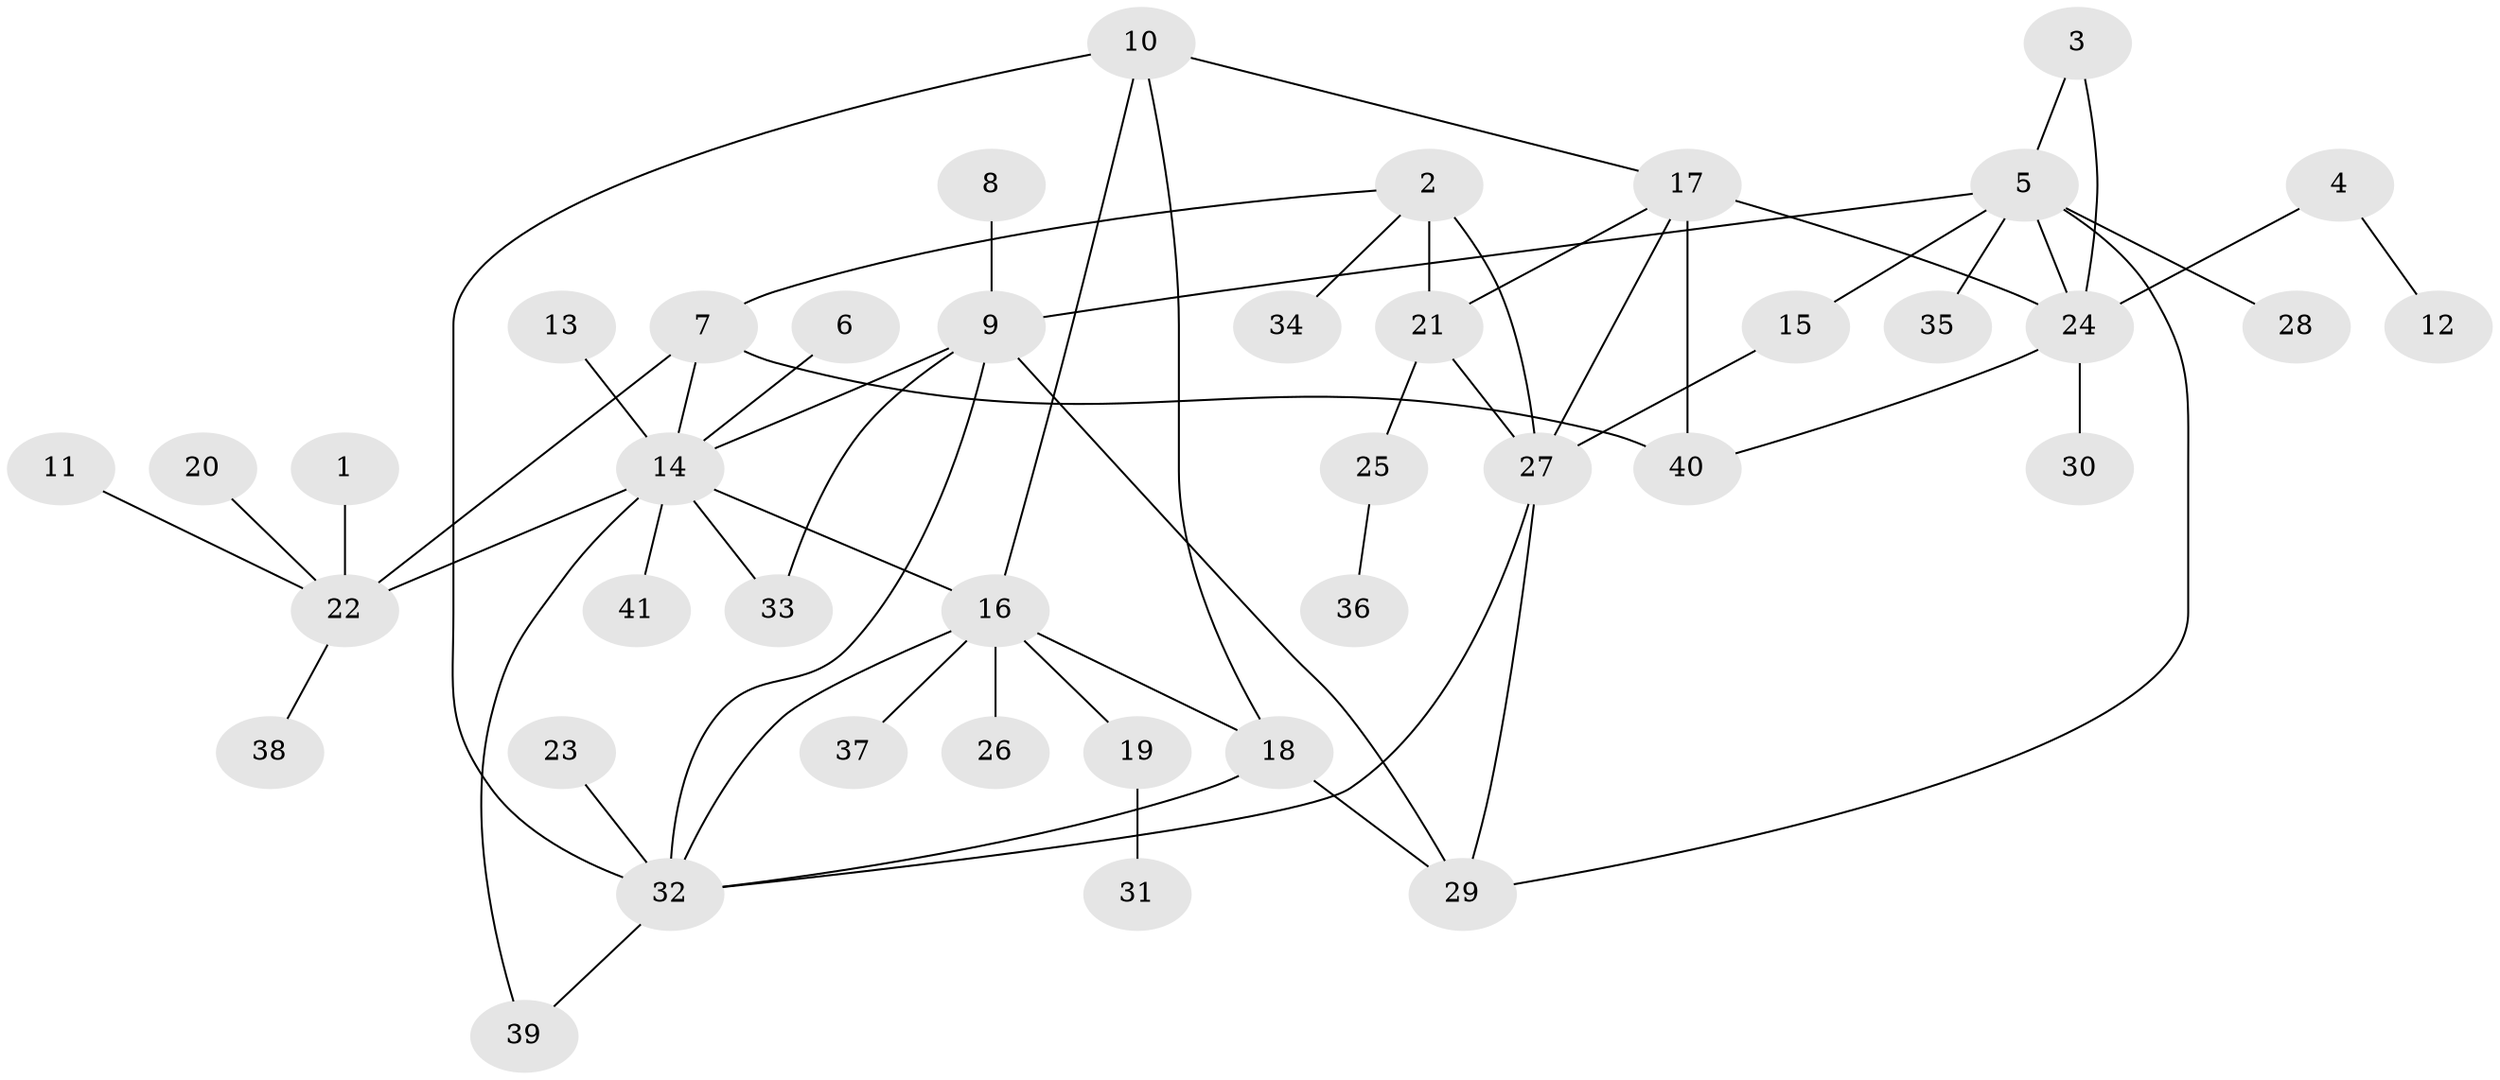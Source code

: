 // original degree distribution, {7: 0.024691358024691357, 6: 0.08641975308641975, 9: 0.024691358024691357, 8: 0.037037037037037035, 5: 0.024691358024691357, 4: 0.024691358024691357, 3: 0.04938271604938271, 12: 0.012345679012345678, 1: 0.5185185185185185, 2: 0.19753086419753085}
// Generated by graph-tools (version 1.1) at 2025/02/03/09/25 03:02:32]
// undirected, 41 vertices, 59 edges
graph export_dot {
graph [start="1"]
  node [color=gray90,style=filled];
  1;
  2;
  3;
  4;
  5;
  6;
  7;
  8;
  9;
  10;
  11;
  12;
  13;
  14;
  15;
  16;
  17;
  18;
  19;
  20;
  21;
  22;
  23;
  24;
  25;
  26;
  27;
  28;
  29;
  30;
  31;
  32;
  33;
  34;
  35;
  36;
  37;
  38;
  39;
  40;
  41;
  1 -- 22 [weight=1.0];
  2 -- 7 [weight=1.0];
  2 -- 21 [weight=2.0];
  2 -- 27 [weight=2.0];
  2 -- 34 [weight=1.0];
  3 -- 5 [weight=1.0];
  3 -- 24 [weight=1.0];
  4 -- 12 [weight=1.0];
  4 -- 24 [weight=1.0];
  5 -- 9 [weight=1.0];
  5 -- 15 [weight=1.0];
  5 -- 24 [weight=1.0];
  5 -- 28 [weight=1.0];
  5 -- 29 [weight=2.0];
  5 -- 35 [weight=1.0];
  6 -- 14 [weight=1.0];
  7 -- 14 [weight=1.0];
  7 -- 22 [weight=2.0];
  7 -- 40 [weight=1.0];
  8 -- 9 [weight=1.0];
  9 -- 14 [weight=1.0];
  9 -- 29 [weight=2.0];
  9 -- 32 [weight=1.0];
  9 -- 33 [weight=1.0];
  10 -- 16 [weight=1.0];
  10 -- 17 [weight=1.0];
  10 -- 18 [weight=1.0];
  10 -- 32 [weight=1.0];
  11 -- 22 [weight=1.0];
  13 -- 14 [weight=1.0];
  14 -- 16 [weight=1.0];
  14 -- 22 [weight=2.0];
  14 -- 33 [weight=1.0];
  14 -- 39 [weight=1.0];
  14 -- 41 [weight=1.0];
  15 -- 27 [weight=1.0];
  16 -- 18 [weight=1.0];
  16 -- 19 [weight=1.0];
  16 -- 26 [weight=1.0];
  16 -- 32 [weight=1.0];
  16 -- 37 [weight=1.0];
  17 -- 21 [weight=1.0];
  17 -- 24 [weight=2.0];
  17 -- 27 [weight=1.0];
  17 -- 40 [weight=2.0];
  18 -- 29 [weight=1.0];
  18 -- 32 [weight=1.0];
  19 -- 31 [weight=1.0];
  20 -- 22 [weight=1.0];
  21 -- 25 [weight=1.0];
  21 -- 27 [weight=1.0];
  22 -- 38 [weight=1.0];
  23 -- 32 [weight=1.0];
  24 -- 30 [weight=1.0];
  24 -- 40 [weight=1.0];
  25 -- 36 [weight=1.0];
  27 -- 29 [weight=1.0];
  27 -- 32 [weight=1.0];
  32 -- 39 [weight=1.0];
}
